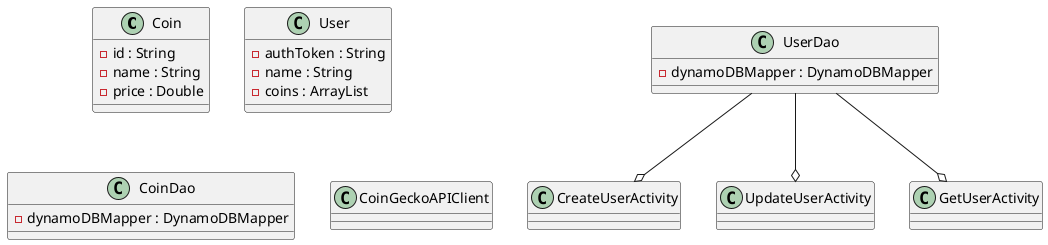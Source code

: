 @startuml
class Coin {
- id : String
- name : String
- price : Double
}

class User {
- authToken : String
- name : String
- coins : ArrayList
}

class CoinDao {
- dynamoDBMapper : DynamoDBMapper
}

class CoinGeckoAPIClient {

}

class UserDao {
- dynamoDBMapper : DynamoDBMapper
}

class CreateUserActivity {

}

class UpdateUserActivity {

}

class GetUserActivity {

}

UserDao --o UpdateUserActivity
UserDao --o CreateUserActivity
UserDao --o GetUserActivity

@enduml